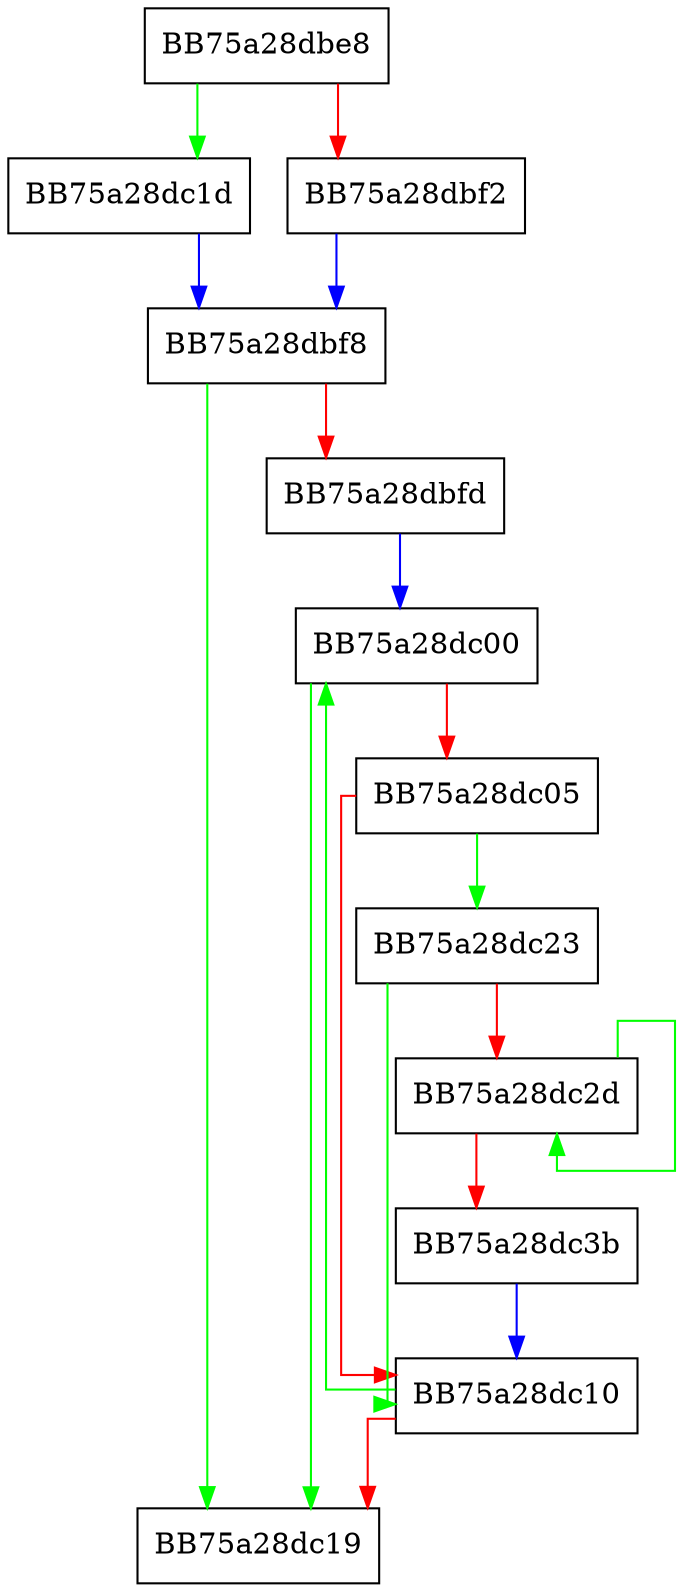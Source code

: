 digraph sqlite3Utf8CharLen {
  node [shape="box"];
  graph [splines=ortho];
  BB75a28dbe8 -> BB75a28dc1d [color="green"];
  BB75a28dbe8 -> BB75a28dbf2 [color="red"];
  BB75a28dbf2 -> BB75a28dbf8 [color="blue"];
  BB75a28dbf8 -> BB75a28dc19 [color="green"];
  BB75a28dbf8 -> BB75a28dbfd [color="red"];
  BB75a28dbfd -> BB75a28dc00 [color="blue"];
  BB75a28dc00 -> BB75a28dc19 [color="green"];
  BB75a28dc00 -> BB75a28dc05 [color="red"];
  BB75a28dc05 -> BB75a28dc23 [color="green"];
  BB75a28dc05 -> BB75a28dc10 [color="red"];
  BB75a28dc10 -> BB75a28dc00 [color="green"];
  BB75a28dc10 -> BB75a28dc19 [color="red"];
  BB75a28dc1d -> BB75a28dbf8 [color="blue"];
  BB75a28dc23 -> BB75a28dc10 [color="green"];
  BB75a28dc23 -> BB75a28dc2d [color="red"];
  BB75a28dc2d -> BB75a28dc2d [color="green"];
  BB75a28dc2d -> BB75a28dc3b [color="red"];
  BB75a28dc3b -> BB75a28dc10 [color="blue"];
}